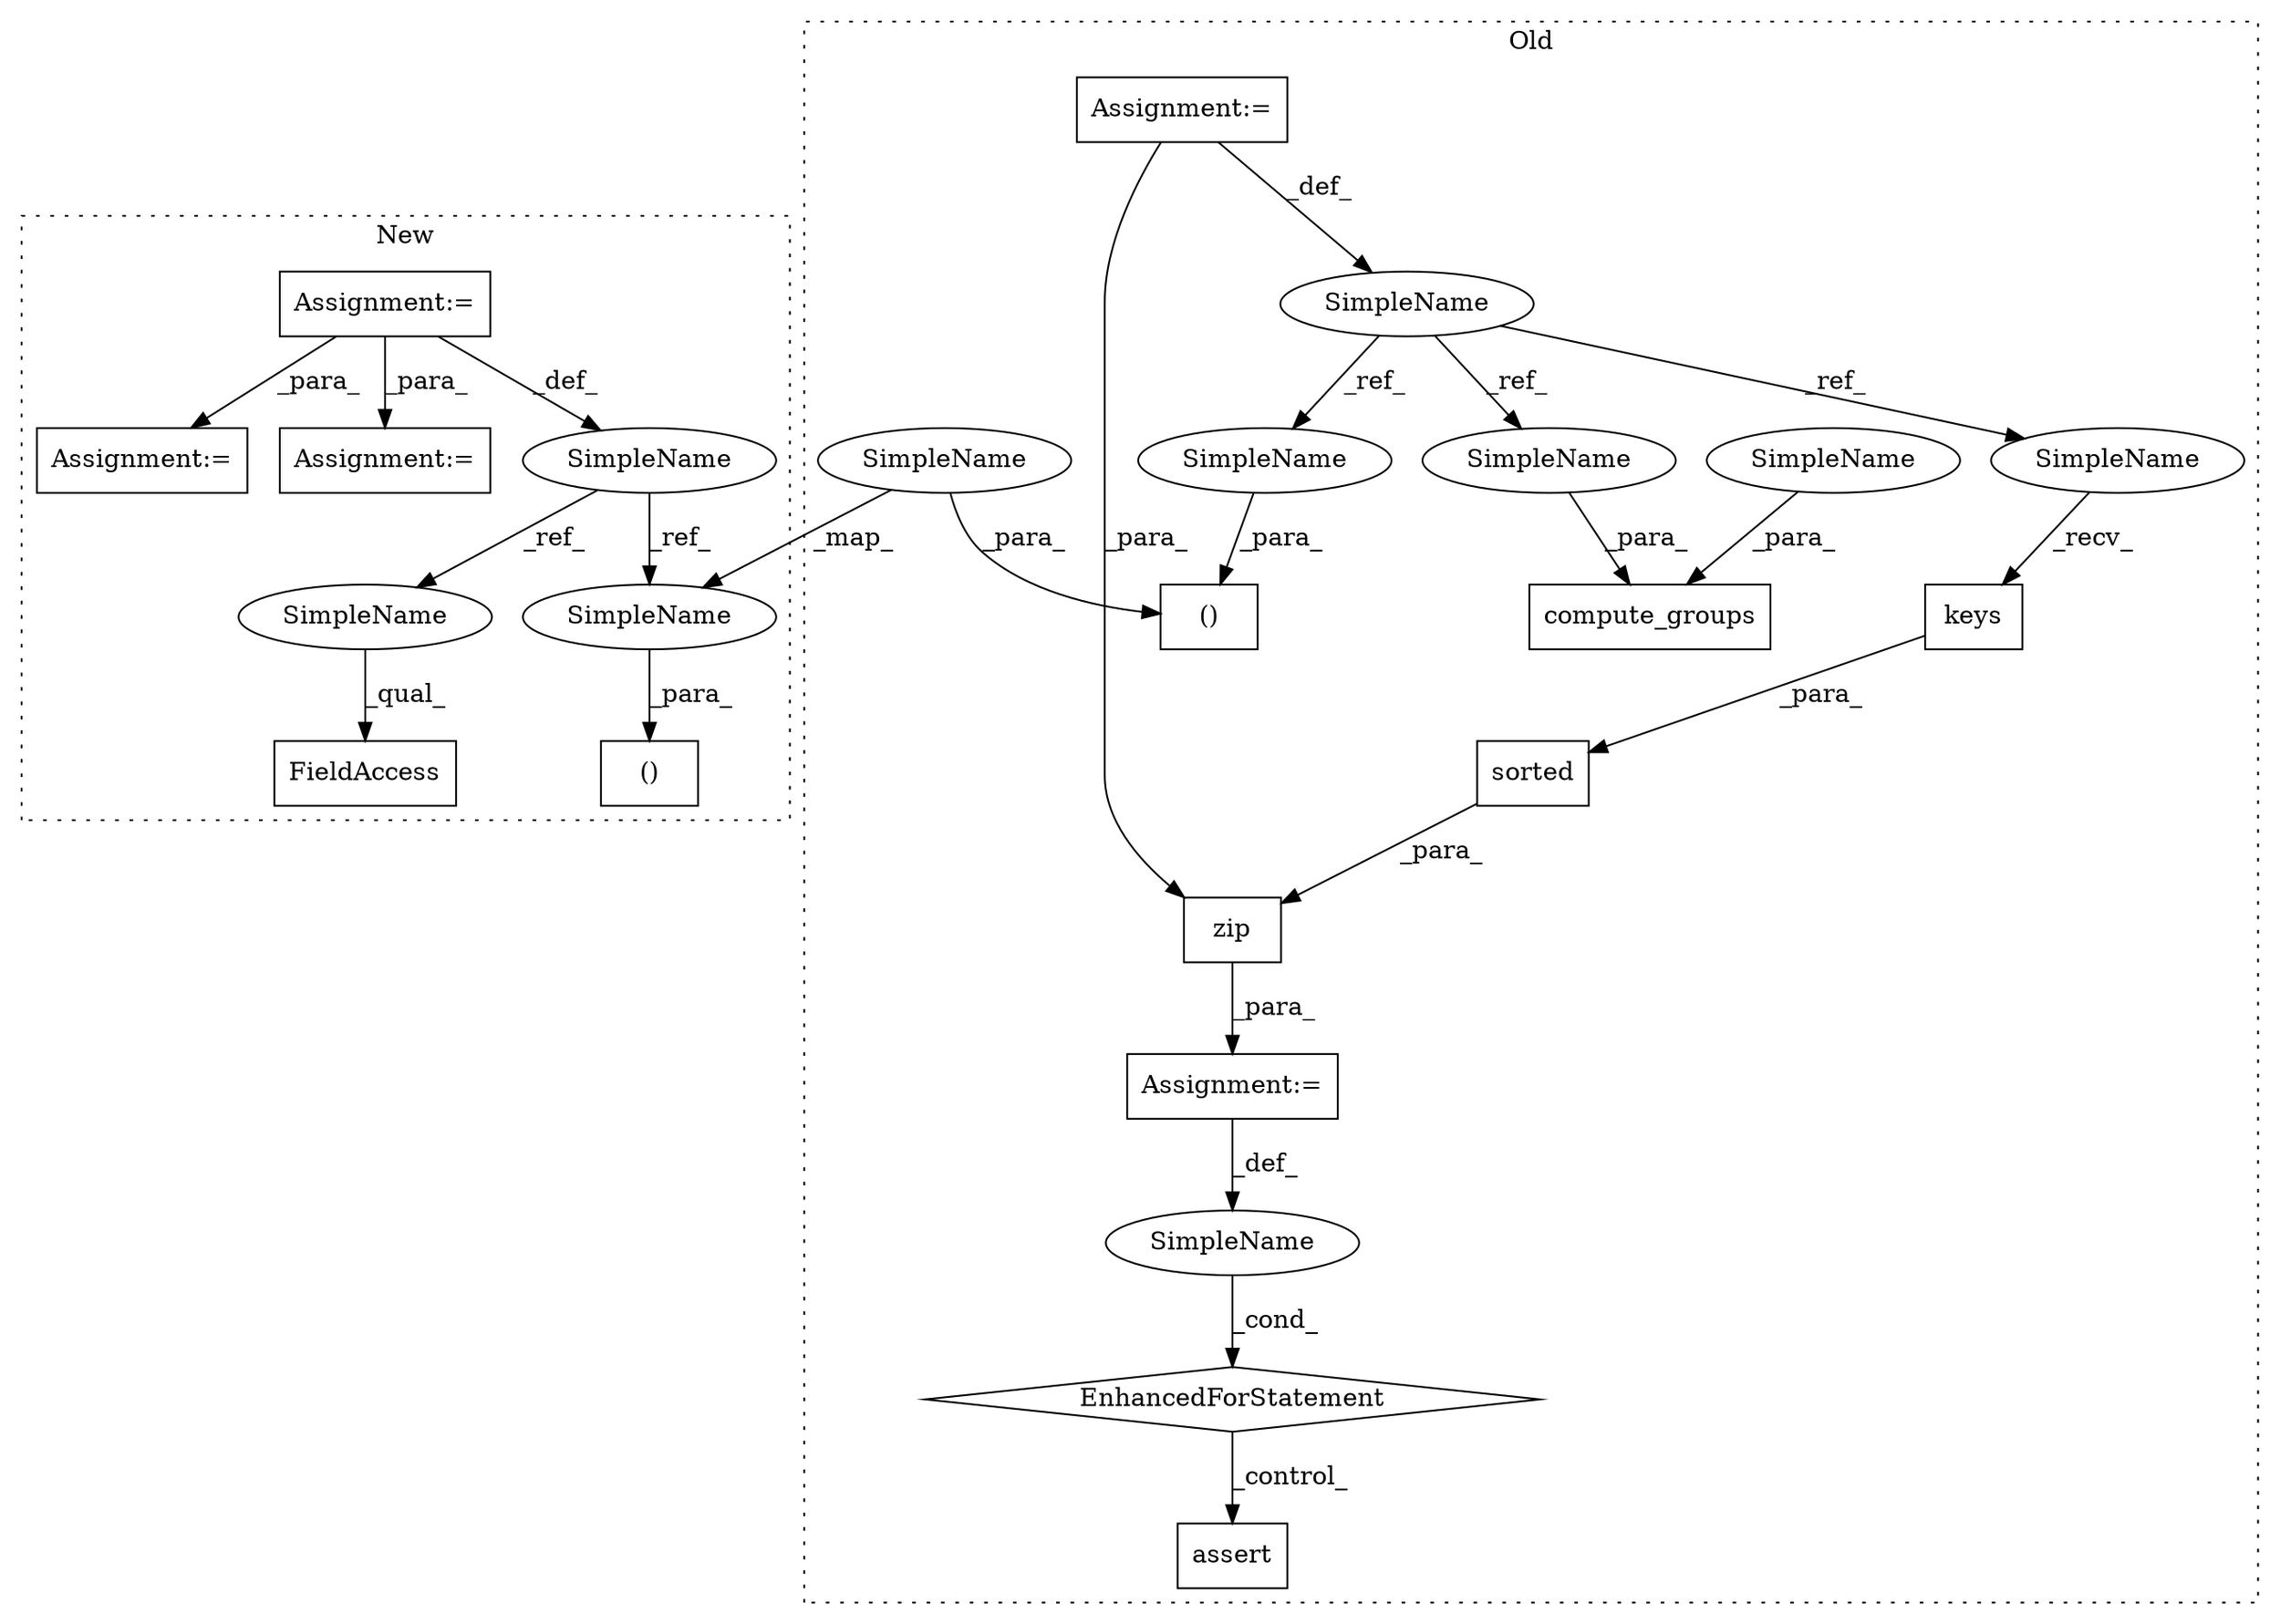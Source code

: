 digraph G {
subgraph cluster0 {
1 [label="sorted" a="32" s="9436,9511" l="7,1" shape="box"];
3 [label="Assignment:=" a="7" s="9522,9697" l="95,2" shape="box"];
4 [label="Assignment:=" a="7" s="7519" l="10" shape="box"];
8 [label="EnhancedForStatement" a="70" s="9522,9697" l="95,2" shape="diamond"];
10 [label="compute_groups" a="32" s="8694,8745" l="15,1" shape="box"];
11 [label="()" a="106" s="8023" l="60" shape="box"];
12 [label="keys" a="32" s="9504" l="6" shape="box"];
13 [label="assert" a="32" s="9716,9764" l="12,1" shape="box"];
14 [label="zip" a="32" s="9654,9696" l="4,1" shape="box"];
16 [label="SimpleName" a="42" s="9629" l="22" shape="ellipse"];
17 [label="SimpleName" a="42" s="7519" l="10" shape="ellipse"];
18 [label="SimpleName" a="42" s="8709" l="5" shape="ellipse"];
19 [label="SimpleName" a="42" s="8023" l="5" shape="ellipse"];
20 [label="SimpleName" a="42" s="8073" l="10" shape="ellipse"];
21 [label="SimpleName" a="42" s="8735" l="10" shape="ellipse"];
22 [label="SimpleName" a="42" s="9493" l="10" shape="ellipse"];
label = "Old";
style="dotted";
}
subgraph cluster1 {
2 [label="()" a="106" s="12200" l="28" shape="box"];
5 [label="Assignment:=" a="7" s="11944" l="9" shape="box"];
6 [label="Assignment:=" a="7" s="14262" l="1" shape="box"];
7 [label="Assignment:=" a="7" s="13152" l="1" shape="box"];
9 [label="FieldAccess" a="22" s="13189" l="18" shape="box"];
15 [label="SimpleName" a="42" s="11944" l="9" shape="ellipse"];
23 [label="SimpleName" a="42" s="12219" l="9" shape="ellipse"];
24 [label="SimpleName" a="42" s="13189" l="9" shape="ellipse"];
label = "New";
style="dotted";
}
1 -> 14 [label="_para_"];
3 -> 16 [label="_def_"];
4 -> 14 [label="_para_"];
4 -> 17 [label="_def_"];
5 -> 6 [label="_para_"];
5 -> 15 [label="_def_"];
5 -> 7 [label="_para_"];
8 -> 13 [label="_control_"];
12 -> 1 [label="_para_"];
14 -> 3 [label="_para_"];
15 -> 24 [label="_ref_"];
15 -> 23 [label="_ref_"];
16 -> 8 [label="_cond_"];
17 -> 21 [label="_ref_"];
17 -> 22 [label="_ref_"];
17 -> 20 [label="_ref_"];
18 -> 10 [label="_para_"];
19 -> 11 [label="_para_"];
19 -> 23 [label="_map_"];
20 -> 11 [label="_para_"];
21 -> 10 [label="_para_"];
22 -> 12 [label="_recv_"];
23 -> 2 [label="_para_"];
24 -> 9 [label="_qual_"];
}